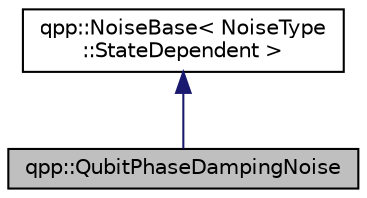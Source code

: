 digraph "qpp::QubitPhaseDampingNoise"
{
  edge [fontname="Helvetica",fontsize="10",labelfontname="Helvetica",labelfontsize="10"];
  node [fontname="Helvetica",fontsize="10",shape=record];
  Node0 [label="qpp::QubitPhaseDampingNoise",height=0.2,width=0.4,color="black", fillcolor="grey75", style="filled", fontcolor="black"];
  Node1 -> Node0 [dir="back",color="midnightblue",fontsize="10",style="solid",fontname="Helvetica"];
  Node1 [label="qpp::NoiseBase\< NoiseType\l::StateDependent \>",height=0.2,width=0.4,color="black", fillcolor="white", style="filled",URL="$classqpp_1_1_noise_base.html"];
}
